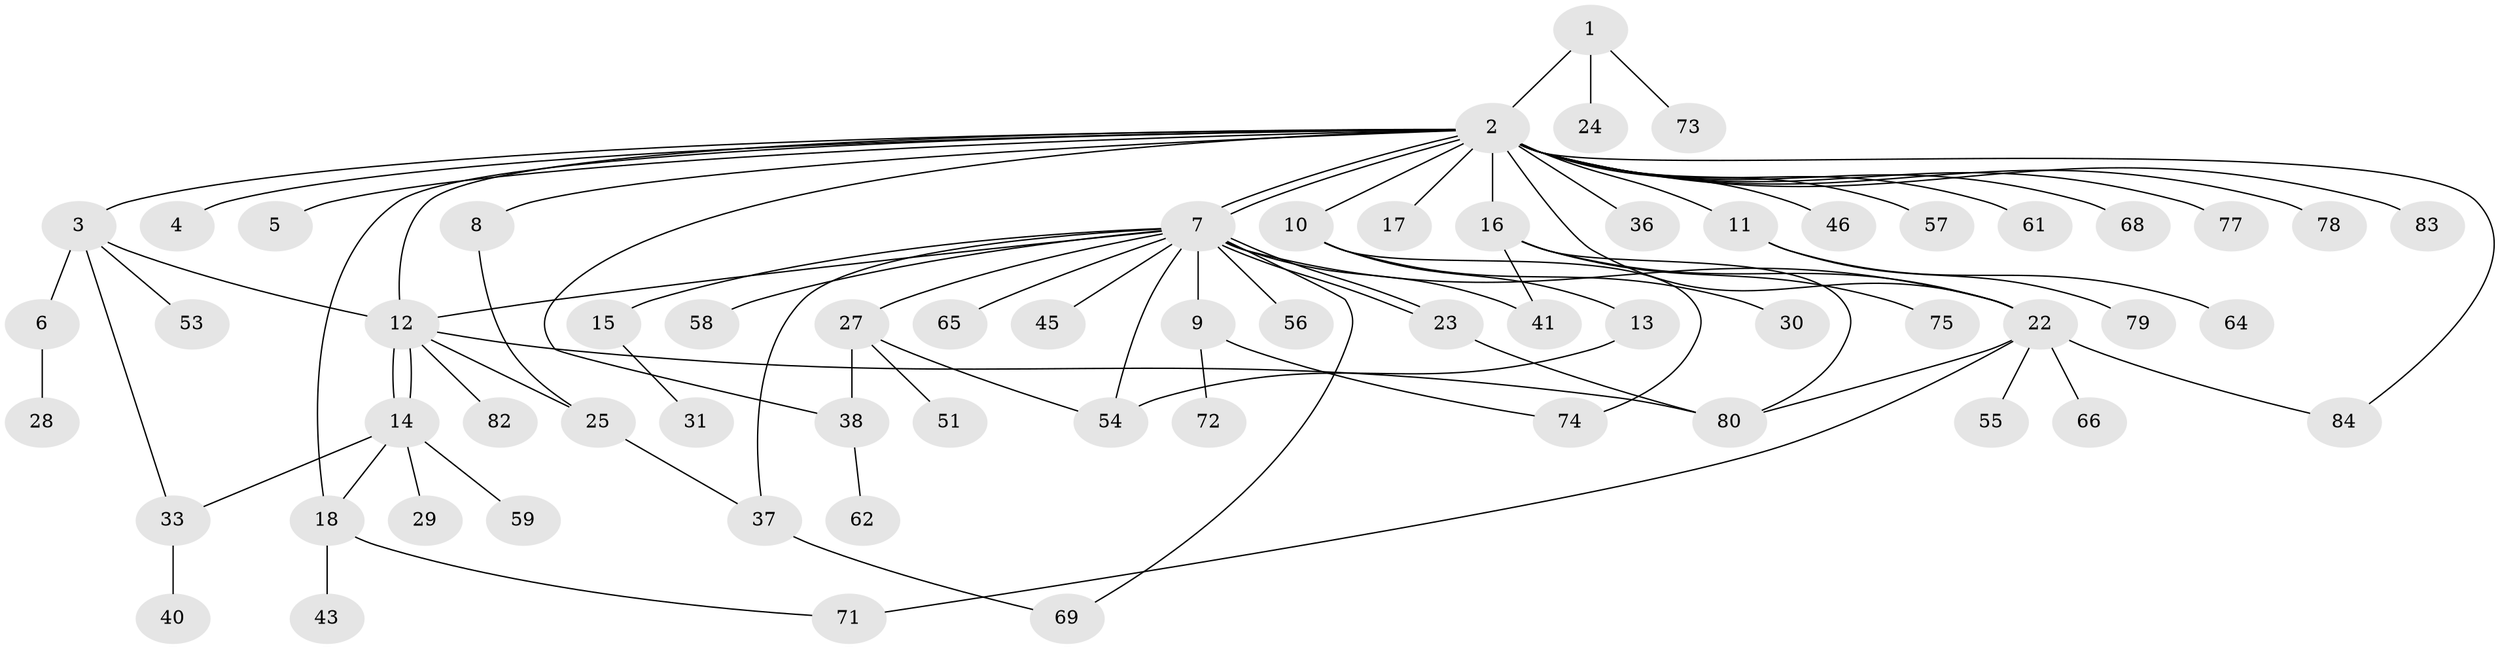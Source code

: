 // original degree distribution, {4: 0.07142857142857142, 27: 0.011904761904761904, 3: 0.14285714285714285, 1: 0.47619047619047616, 2: 0.21428571428571427, 17: 0.011904761904761904, 6: 0.03571428571428571, 8: 0.011904761904761904, 5: 0.023809523809523808}
// Generated by graph-tools (version 1.1) at 2025/11/02/27/25 16:11:10]
// undirected, 63 vertices, 84 edges
graph export_dot {
graph [start="1"]
  node [color=gray90,style=filled];
  1 [super="+81"];
  2 [super="+47"];
  3 [super="+42"];
  4;
  5 [super="+34"];
  6 [super="+70"];
  7 [super="+19"];
  8;
  9;
  10 [super="+50"];
  11 [super="+32"];
  12 [super="+76"];
  13;
  14 [super="+35"];
  15 [super="+21"];
  16 [super="+20"];
  17;
  18 [super="+39"];
  22 [super="+49"];
  23;
  24;
  25 [super="+26"];
  27;
  28;
  29;
  30 [super="+63"];
  31;
  33;
  36 [super="+44"];
  37 [super="+48"];
  38 [super="+67"];
  40 [super="+52"];
  41;
  43;
  45;
  46;
  51;
  53 [super="+60"];
  54;
  55;
  56;
  57;
  58;
  59;
  61;
  62;
  64;
  65;
  66;
  68;
  69;
  71;
  72;
  73;
  74;
  75;
  77;
  78;
  79;
  80;
  82;
  83;
  84;
  1 -- 2;
  1 -- 24;
  1 -- 73;
  2 -- 3;
  2 -- 4;
  2 -- 5;
  2 -- 7 [weight=2];
  2 -- 7;
  2 -- 8;
  2 -- 10;
  2 -- 11;
  2 -- 12;
  2 -- 16 [weight=2];
  2 -- 17;
  2 -- 18;
  2 -- 22;
  2 -- 36;
  2 -- 38;
  2 -- 46;
  2 -- 57;
  2 -- 61;
  2 -- 68;
  2 -- 77;
  2 -- 78;
  2 -- 83;
  2 -- 84;
  3 -- 6;
  3 -- 33;
  3 -- 12;
  3 -- 53;
  6 -- 28;
  7 -- 9;
  7 -- 12;
  7 -- 15;
  7 -- 23;
  7 -- 23;
  7 -- 27;
  7 -- 45;
  7 -- 54;
  7 -- 56;
  7 -- 58;
  7 -- 65;
  7 -- 69;
  7 -- 37;
  7 -- 22;
  7 -- 41;
  8 -- 25;
  9 -- 72;
  9 -- 74;
  10 -- 13;
  10 -- 30;
  10 -- 74;
  11 -- 79;
  11 -- 64;
  12 -- 14;
  12 -- 14;
  12 -- 80;
  12 -- 82;
  12 -- 25;
  13 -- 54;
  14 -- 29;
  14 -- 33;
  14 -- 59;
  14 -- 18;
  15 -- 31;
  16 -- 75;
  16 -- 80;
  16 -- 22;
  16 -- 41;
  18 -- 43;
  18 -- 71;
  22 -- 55;
  22 -- 71;
  22 -- 80;
  22 -- 66;
  22 -- 84;
  23 -- 80;
  25 -- 37;
  27 -- 38;
  27 -- 51;
  27 -- 54;
  33 -- 40;
  37 -- 69;
  38 -- 62;
}
